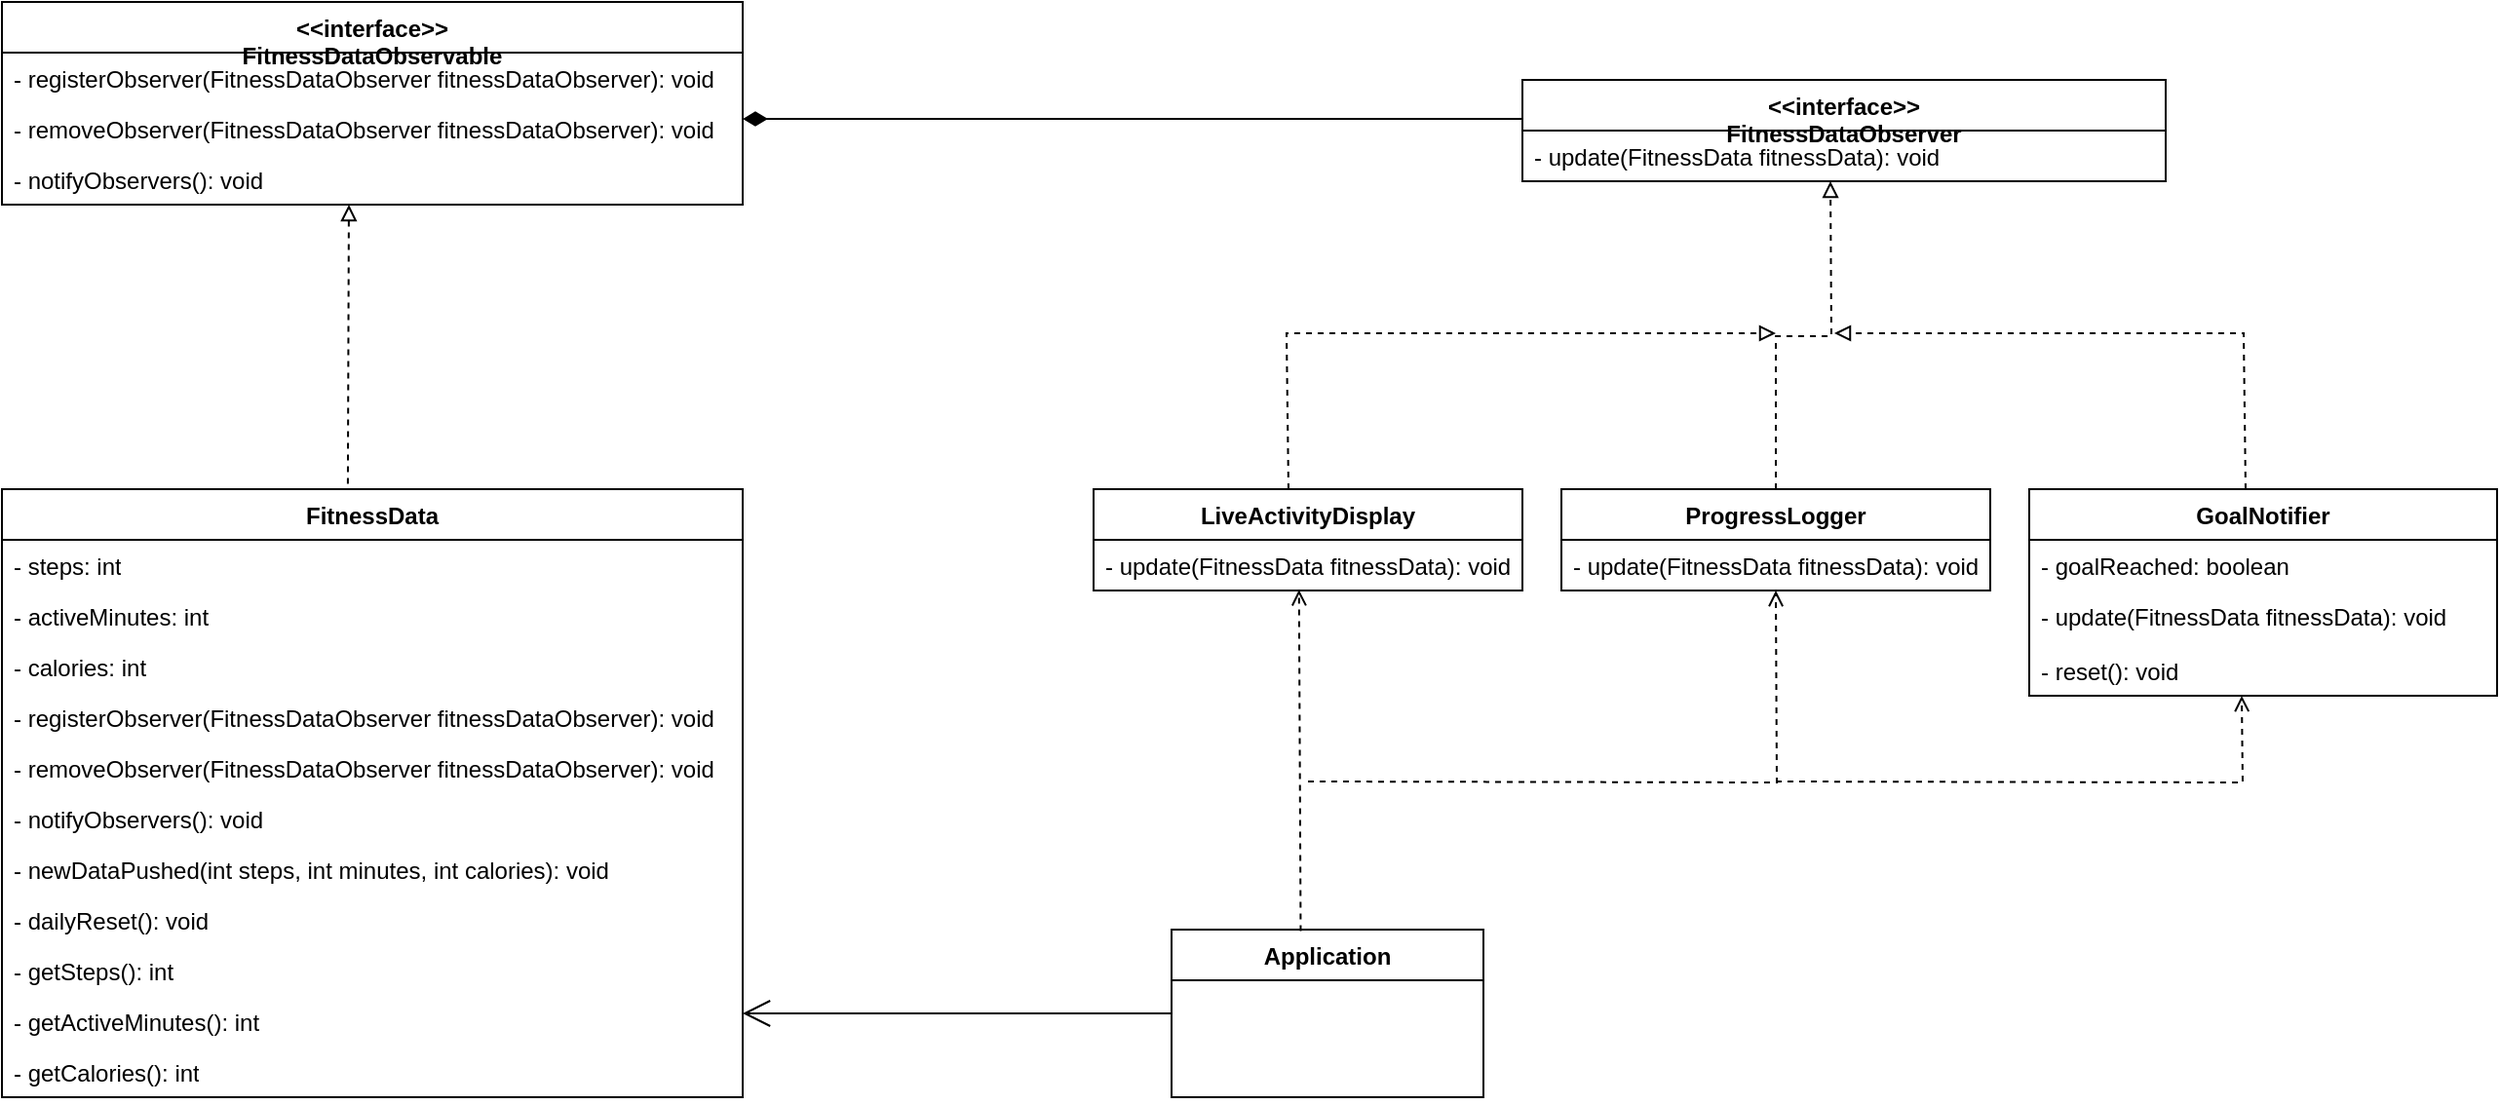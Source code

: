<mxfile><diagram id="XBKzXyx9NJHjCMAni3Ud" name="Page-1"><mxGraphModel dx="1570" dy="563" grid="1" gridSize="10" guides="1" tooltips="1" connect="1" arrows="1" fold="1" page="1" pageScale="1" pageWidth="850" pageHeight="1100" math="0" shadow="0"><root><mxCell id="0"/><mxCell id="1" parent="0"/><mxCell id="2" value="LiveActivityDisplay" style="swimlane;fontStyle=1;align=center;verticalAlign=top;childLayout=stackLayout;horizontal=1;startSize=26;horizontalStack=0;resizeParent=1;resizeParentMax=0;resizeLast=0;collapsible=1;marginBottom=0;whiteSpace=wrap;html=1;" parent="1" vertex="1"><mxGeometry x="260" y="450" width="220" height="52" as="geometry"/></mxCell><mxCell id="3" value="- update(FitnessData fitnessData): void" style="text;strokeColor=none;fillColor=none;align=left;verticalAlign=top;spacingLeft=4;spacingRight=4;overflow=hidden;rotatable=0;points=[[0,0.5],[1,0.5]];portConstraint=eastwest;whiteSpace=wrap;html=1;" parent="2" vertex="1"><mxGeometry y="26" width="220" height="26" as="geometry"/></mxCell><mxCell id="4" value="ProgressLogger" style="swimlane;fontStyle=1;align=center;verticalAlign=top;childLayout=stackLayout;horizontal=1;startSize=26;horizontalStack=0;resizeParent=1;resizeParentMax=0;resizeLast=0;collapsible=1;marginBottom=0;whiteSpace=wrap;html=1;" parent="1" vertex="1"><mxGeometry x="500" y="450" width="220" height="52" as="geometry"/></mxCell><mxCell id="5" value="- update(FitnessData fitnessData): void" style="text;strokeColor=none;fillColor=none;align=left;verticalAlign=top;spacingLeft=4;spacingRight=4;overflow=hidden;rotatable=0;points=[[0,0.5],[1,0.5]];portConstraint=eastwest;whiteSpace=wrap;html=1;" parent="4" vertex="1"><mxGeometry y="26" width="220" height="26" as="geometry"/></mxCell><mxCell id="6" value="GoalNotifier" style="swimlane;fontStyle=1;align=center;verticalAlign=top;childLayout=stackLayout;horizontal=1;startSize=26;horizontalStack=0;resizeParent=1;resizeParentMax=0;resizeLast=0;collapsible=1;marginBottom=0;whiteSpace=wrap;html=1;" parent="1" vertex="1"><mxGeometry x="740" y="450" width="240" height="106" as="geometry"/></mxCell><mxCell id="7" value="- goalReached: boolean" style="text;strokeColor=none;fillColor=none;align=left;verticalAlign=top;spacingLeft=4;spacingRight=4;overflow=hidden;rotatable=0;points=[[0,0.5],[1,0.5]];portConstraint=eastwest;whiteSpace=wrap;html=1;" parent="6" vertex="1"><mxGeometry y="26" width="240" height="26" as="geometry"/></mxCell><mxCell id="8" value="- update(FitnessData fitnessData): void" style="text;strokeColor=none;fillColor=none;align=left;verticalAlign=top;spacingLeft=4;spacingRight=4;overflow=hidden;rotatable=0;points=[[0,0.5],[1,0.5]];portConstraint=eastwest;whiteSpace=wrap;html=1;" parent="6" vertex="1"><mxGeometry y="52" width="240" height="28" as="geometry"/></mxCell><mxCell id="9" value="- reset(): void" style="text;strokeColor=none;fillColor=none;align=left;verticalAlign=top;spacingLeft=4;spacingRight=4;overflow=hidden;rotatable=0;points=[[0,0.5],[1,0.5]];portConstraint=eastwest;whiteSpace=wrap;html=1;" parent="6" vertex="1"><mxGeometry y="80" width="240" height="26" as="geometry"/></mxCell><mxCell id="10" value="FitnessData" style="swimlane;fontStyle=1;align=center;verticalAlign=top;childLayout=stackLayout;horizontal=1;startSize=26;horizontalStack=0;resizeParent=1;resizeParentMax=0;resizeLast=0;collapsible=1;marginBottom=0;whiteSpace=wrap;html=1;" parent="1" vertex="1"><mxGeometry x="-300" y="450" width="380" height="312" as="geometry"/></mxCell><mxCell id="11" value="- steps: int" style="text;strokeColor=none;fillColor=none;align=left;verticalAlign=top;spacingLeft=4;spacingRight=4;overflow=hidden;rotatable=0;points=[[0,0.5],[1,0.5]];portConstraint=eastwest;whiteSpace=wrap;html=1;" parent="10" vertex="1"><mxGeometry y="26" width="380" height="26" as="geometry"/></mxCell><mxCell id="12" value="- activeMinutes: int" style="text;strokeColor=none;fillColor=none;align=left;verticalAlign=top;spacingLeft=4;spacingRight=4;overflow=hidden;rotatable=0;points=[[0,0.5],[1,0.5]];portConstraint=eastwest;whiteSpace=wrap;html=1;" parent="10" vertex="1"><mxGeometry y="52" width="380" height="26" as="geometry"/></mxCell><mxCell id="13" value="- calories: int" style="text;strokeColor=none;fillColor=none;align=left;verticalAlign=top;spacingLeft=4;spacingRight=4;overflow=hidden;rotatable=0;points=[[0,0.5],[1,0.5]];portConstraint=eastwest;whiteSpace=wrap;html=1;" parent="10" vertex="1"><mxGeometry y="78" width="380" height="26" as="geometry"/></mxCell><mxCell id="14" value="- registerObserver(FitnessDataObserver fitnessDataObserver): void" style="text;strokeColor=none;fillColor=none;align=left;verticalAlign=top;spacingLeft=4;spacingRight=4;overflow=hidden;rotatable=0;points=[[0,0.5],[1,0.5]];portConstraint=eastwest;whiteSpace=wrap;html=1;" parent="10" vertex="1"><mxGeometry y="104" width="380" height="26" as="geometry"/></mxCell><mxCell id="15" value="- removeObserver(FitnessDataObserver fitnessDataObserver): void" style="text;strokeColor=none;fillColor=none;align=left;verticalAlign=top;spacingLeft=4;spacingRight=4;overflow=hidden;rotatable=0;points=[[0,0.5],[1,0.5]];portConstraint=eastwest;whiteSpace=wrap;html=1;" parent="10" vertex="1"><mxGeometry y="130" width="380" height="26" as="geometry"/></mxCell><mxCell id="16" value="- notifyObservers(): void" style="text;strokeColor=none;fillColor=none;align=left;verticalAlign=top;spacingLeft=4;spacingRight=4;overflow=hidden;rotatable=0;points=[[0,0.5],[1,0.5]];portConstraint=eastwest;whiteSpace=wrap;html=1;" parent="10" vertex="1"><mxGeometry y="156" width="380" height="26" as="geometry"/></mxCell><mxCell id="17" value="- newDataPushed(int steps, int minutes, int calories): void" style="text;strokeColor=none;fillColor=none;align=left;verticalAlign=top;spacingLeft=4;spacingRight=4;overflow=hidden;rotatable=0;points=[[0,0.5],[1,0.5]];portConstraint=eastwest;whiteSpace=wrap;html=1;" parent="10" vertex="1"><mxGeometry y="182" width="380" height="26" as="geometry"/></mxCell><mxCell id="18" value="- dailyReset(): void" style="text;strokeColor=none;fillColor=none;align=left;verticalAlign=top;spacingLeft=4;spacingRight=4;overflow=hidden;rotatable=0;points=[[0,0.5],[1,0.5]];portConstraint=eastwest;whiteSpace=wrap;html=1;" parent="10" vertex="1"><mxGeometry y="208" width="380" height="26" as="geometry"/></mxCell><mxCell id="19" value="- getSteps(): int" style="text;strokeColor=none;fillColor=none;align=left;verticalAlign=top;spacingLeft=4;spacingRight=4;overflow=hidden;rotatable=0;points=[[0,0.5],[1,0.5]];portConstraint=eastwest;whiteSpace=wrap;html=1;" parent="10" vertex="1"><mxGeometry y="234" width="380" height="26" as="geometry"/></mxCell><mxCell id="20" value="- getActiveMinutes(): int" style="text;strokeColor=none;fillColor=none;align=left;verticalAlign=top;spacingLeft=4;spacingRight=4;overflow=hidden;rotatable=0;points=[[0,0.5],[1,0.5]];portConstraint=eastwest;whiteSpace=wrap;html=1;" parent="10" vertex="1"><mxGeometry y="260" width="380" height="26" as="geometry"/></mxCell><mxCell id="21" value="- getCalories(): int" style="text;strokeColor=none;fillColor=none;align=left;verticalAlign=top;spacingLeft=4;spacingRight=4;overflow=hidden;rotatable=0;points=[[0,0.5],[1,0.5]];portConstraint=eastwest;whiteSpace=wrap;html=1;" parent="10" vertex="1"><mxGeometry y="286" width="380" height="26" as="geometry"/></mxCell><mxCell id="22" value="Application" style="swimlane;fontStyle=1;align=center;verticalAlign=top;childLayout=stackLayout;horizontal=1;startSize=26;horizontalStack=0;resizeParent=1;resizeParentMax=0;resizeLast=0;collapsible=1;marginBottom=0;whiteSpace=wrap;html=1;" parent="1" vertex="1"><mxGeometry x="300" y="676" width="160" height="86" as="geometry"/></mxCell><mxCell id="23" value="&amp;lt;&amp;lt;interface&amp;gt;&amp;gt;&lt;div&gt;FitnessDataObserver&lt;/div&gt;" style="swimlane;fontStyle=1;align=center;verticalAlign=top;childLayout=stackLayout;horizontal=1;startSize=26;horizontalStack=0;resizeParent=1;resizeParentMax=0;resizeLast=0;collapsible=1;marginBottom=0;whiteSpace=wrap;html=1;" parent="1" vertex="1"><mxGeometry x="480" y="240" width="330" height="52" as="geometry"/></mxCell><mxCell id="24" value="- update(FitnessData fitnessData): void" style="text;strokeColor=none;fillColor=none;align=left;verticalAlign=top;spacingLeft=4;spacingRight=4;overflow=hidden;rotatable=0;points=[[0,0.5],[1,0.5]];portConstraint=eastwest;whiteSpace=wrap;html=1;" parent="23" vertex="1"><mxGeometry y="26" width="330" height="26" as="geometry"/></mxCell><mxCell id="26" value="" style="html=1;labelBackgroundColor=#ffffff;jettySize=auto;orthogonalLoop=1;fontSize=14;rounded=0;jumpStyle=gap;edgeStyle=orthogonalEdgeStyle;startArrow=none;endArrow=block;endFill=0;dashed=1;strokeWidth=1;" parent="1" source="4" edge="1"><mxGeometry width="48" height="48" relative="1" as="geometry"><mxPoint x="590" y="340" as="sourcePoint"/><mxPoint x="638" y="292" as="targetPoint"/></mxGeometry></mxCell><mxCell id="29" value="" style="html=1;labelBackgroundColor=#ffffff;jettySize=auto;orthogonalLoop=1;fontSize=14;rounded=0;jumpStyle=gap;edgeStyle=orthogonalEdgeStyle;startArrow=none;endArrow=block;endFill=0;dashed=1;strokeWidth=1;" parent="1" edge="1"><mxGeometry width="48" height="48" relative="1" as="geometry"><mxPoint x="360" y="450" as="sourcePoint"/><mxPoint x="610" y="370" as="targetPoint"/><Array as="points"><mxPoint x="359" y="450"/><mxPoint x="359" y="370"/></Array></mxGeometry></mxCell><mxCell id="30" value="" style="html=1;labelBackgroundColor=#ffffff;jettySize=auto;orthogonalLoop=1;fontSize=14;rounded=0;jumpStyle=gap;edgeStyle=orthogonalEdgeStyle;startArrow=none;endArrow=block;endFill=0;dashed=1;strokeWidth=1;" parent="1" edge="1"><mxGeometry width="48" height="48" relative="1" as="geometry"><mxPoint x="851" y="450" as="sourcePoint"/><mxPoint x="640" y="370" as="targetPoint"/><Array as="points"><mxPoint x="850" y="450"/><mxPoint x="850" y="370"/></Array></mxGeometry></mxCell><mxCell id="31" value="&amp;lt;&amp;lt;interface&amp;gt;&amp;gt;&lt;div&gt;FitnessDataObservable&lt;/div&gt;&lt;div&gt;&lt;br&gt;&lt;/div&gt;" style="swimlane;fontStyle=1;align=center;verticalAlign=top;childLayout=stackLayout;horizontal=1;startSize=26;horizontalStack=0;resizeParent=1;resizeParentMax=0;resizeLast=0;collapsible=1;marginBottom=0;whiteSpace=wrap;html=1;" parent="1" vertex="1"><mxGeometry x="-300" y="200" width="380" height="104" as="geometry"/></mxCell><mxCell id="34" value="- registerObserver(FitnessDataObserver fitnessDataObserver): void" style="text;strokeColor=none;fillColor=none;align=left;verticalAlign=top;spacingLeft=4;spacingRight=4;overflow=hidden;rotatable=0;points=[[0,0.5],[1,0.5]];portConstraint=eastwest;whiteSpace=wrap;html=1;" parent="31" vertex="1"><mxGeometry y="26" width="380" height="26" as="geometry"/></mxCell><mxCell id="35" value="- removeObserver(FitnessDataObserver fitnessDataObserver): void" style="text;strokeColor=none;fillColor=none;align=left;verticalAlign=top;spacingLeft=4;spacingRight=4;overflow=hidden;rotatable=0;points=[[0,0.5],[1,0.5]];portConstraint=eastwest;whiteSpace=wrap;html=1;" parent="31" vertex="1"><mxGeometry y="52" width="380" height="26" as="geometry"/></mxCell><mxCell id="36" value="- notifyObservers(): void" style="text;strokeColor=none;fillColor=none;align=left;verticalAlign=top;spacingLeft=4;spacingRight=4;overflow=hidden;rotatable=0;points=[[0,0.5],[1,0.5]];portConstraint=eastwest;whiteSpace=wrap;html=1;" parent="31" vertex="1"><mxGeometry y="78" width="380" height="26" as="geometry"/></mxCell><mxCell id="37" value="" style="html=1;labelBackgroundColor=#ffffff;jettySize=auto;orthogonalLoop=1;fontSize=14;rounded=0;jumpStyle=gap;edgeStyle=orthogonalEdgeStyle;startArrow=none;endArrow=block;endFill=0;dashed=1;strokeWidth=1;exitX=0.467;exitY=-0.009;exitDx=0;exitDy=0;exitPerimeter=0;" parent="1" source="10" edge="1"><mxGeometry width="48" height="48" relative="1" as="geometry"><mxPoint x="-130" y="450" as="sourcePoint"/><mxPoint x="-122" y="304" as="targetPoint"/><Array as="points"><mxPoint x="-122" y="380"/><mxPoint x="-122" y="380"/></Array></mxGeometry></mxCell><mxCell id="38" value="" style="html=1;startArrow=diamondThin;startFill=1;edgeStyle=elbowEdgeStyle;elbow=vertical;startSize=10;endArrow=none;endFill=0;entryX=0;entryY=0.385;entryDx=0;entryDy=0;entryPerimeter=0;" parent="1" target="23" edge="1"><mxGeometry width="160" relative="1" as="geometry"><mxPoint x="80" y="260" as="sourcePoint"/><mxPoint x="240" y="260" as="targetPoint"/></mxGeometry></mxCell><mxCell id="40" value="" style="endArrow=open;endFill=1;endSize=12;html=1;exitX=0;exitY=0.5;exitDx=0;exitDy=0;" parent="1" source="22" edge="1"><mxGeometry width="160" relative="1" as="geometry"><mxPoint x="120" y="730" as="sourcePoint"/><mxPoint x="80" y="719" as="targetPoint"/></mxGeometry></mxCell><mxCell id="42" value="" style="html=1;labelBackgroundColor=#ffffff;jettySize=auto;orthogonalLoop=1;fontSize=14;rounded=0;jumpStyle=gap;edgeStyle=orthogonalEdgeStyle;startArrow=none;endArrow=open;dashed=1;strokeWidth=1;exitX=0.414;exitY=0.009;exitDx=0;exitDy=0;exitPerimeter=0;entryX=0.479;entryY=0.985;entryDx=0;entryDy=0;entryPerimeter=0;" parent="1" source="22" target="3" edge="1"><mxGeometry width="48" height="48" relative="1" as="geometry"><mxPoint x="345.75" y="608" as="sourcePoint"/><mxPoint x="393.75" y="560" as="targetPoint"/></mxGeometry></mxCell><mxCell id="43" value="" style="html=1;labelBackgroundColor=#ffffff;jettySize=auto;orthogonalLoop=1;fontSize=14;rounded=0;jumpStyle=gap;edgeStyle=orthogonalEdgeStyle;startArrow=none;endArrow=open;dashed=1;strokeWidth=1;entryX=0.479;entryY=0.985;entryDx=0;entryDy=0;entryPerimeter=0;" parent="1" edge="1"><mxGeometry width="48" height="48" relative="1" as="geometry"><mxPoint x="370" y="600" as="sourcePoint"/><mxPoint x="610" y="502" as="targetPoint"/></mxGeometry></mxCell><mxCell id="44" value="" style="html=1;labelBackgroundColor=#ffffff;jettySize=auto;orthogonalLoop=1;fontSize=14;rounded=0;jumpStyle=gap;edgeStyle=orthogonalEdgeStyle;startArrow=none;endArrow=open;dashed=1;strokeWidth=1;entryX=0.479;entryY=0.985;entryDx=0;entryDy=0;entryPerimeter=0;" parent="1" edge="1"><mxGeometry width="48" height="48" relative="1" as="geometry"><mxPoint x="610" y="600" as="sourcePoint"/><mxPoint x="849" y="556" as="targetPoint"/></mxGeometry></mxCell></root></mxGraphModel></diagram></mxfile>